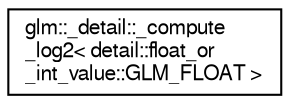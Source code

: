 digraph "Graphical Class Hierarchy"
{
  edge [fontname="FreeSans",fontsize="10",labelfontname="FreeSans",labelfontsize="10"];
  node [fontname="FreeSans",fontsize="10",shape=record];
  rankdir="LR";
  Node1 [label="glm::_detail::_compute\l_log2\< detail::float_or\l_int_value::GLM_FLOAT \>",height=0.2,width=0.4,color="black", fillcolor="white", style="filled",URL="$df/df7/structglm_1_1__detail_1_1__compute__log2_3_01detail_1_1float__or__int__value_1_1_g_l_m___f_l_o_a_t_01_4.html"];
}
